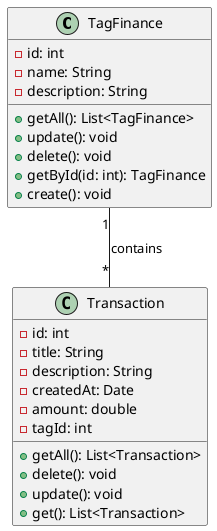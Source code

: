 @startuml

class TagFinance {
  - id: int
  - name: String
  - description: String
  + getAll(): List<TagFinance>
  + update(): void
  + delete(): void
  + getById(id: int): TagFinance
  + create(): void
}

class Transaction {
  - id: int
  - title: String
  - description: String
  - createdAt: Date
  - amount: double
  - tagId: int
  + getAll(): List<Transaction>
  + delete(): void
  + update(): void
  + get(): List<Transaction>
}

TagFinance "1" -- "*" Transaction: contains

@enduml
